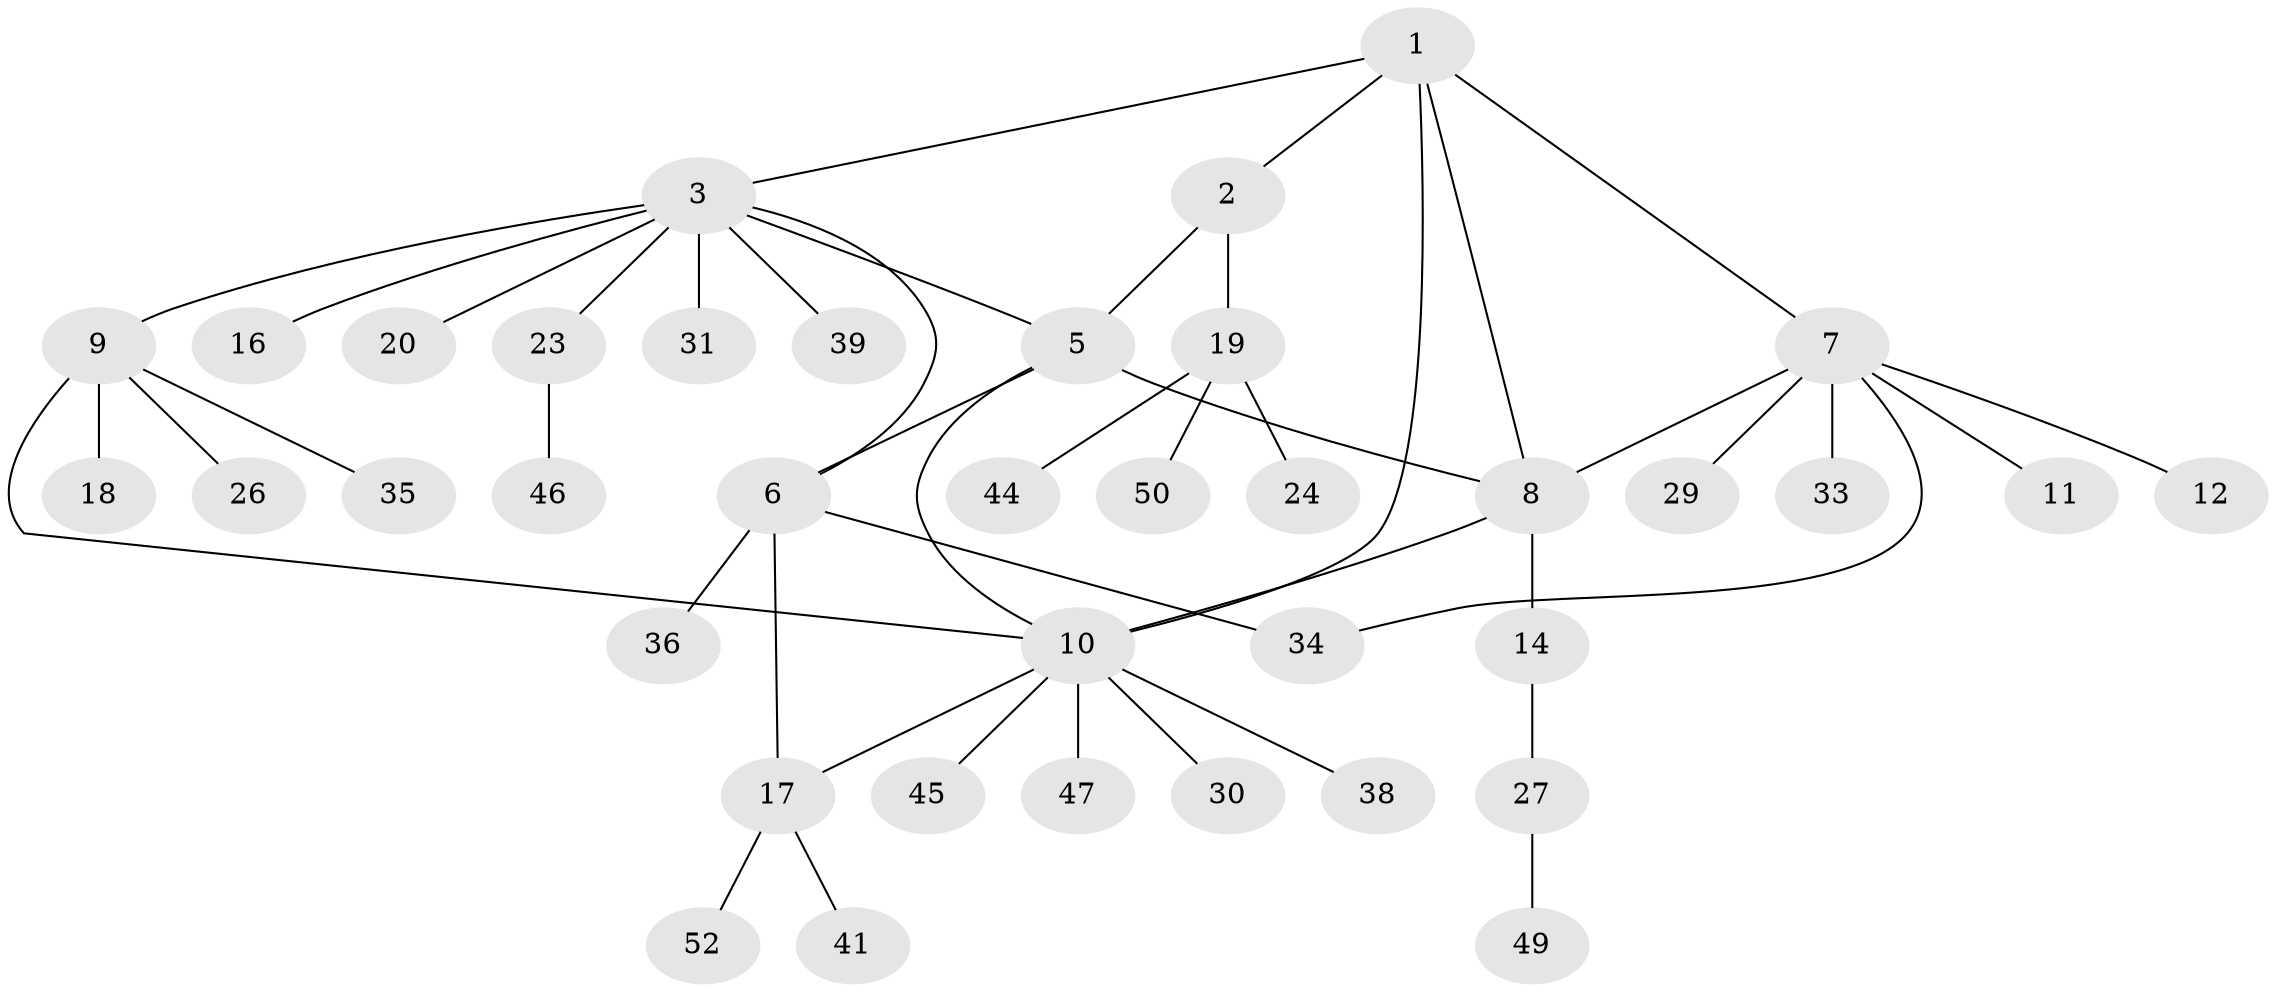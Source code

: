 // original degree distribution, {4: 0.057692307692307696, 5: 0.11538461538461539, 3: 0.057692307692307696, 8: 0.019230769230769232, 9: 0.019230769230769232, 1: 0.5384615384615384, 2: 0.17307692307692307, 6: 0.019230769230769232}
// Generated by graph-tools (version 1.1) at 2025/11/02/27/25 16:11:30]
// undirected, 38 vertices, 46 edges
graph export_dot {
graph [start="1"]
  node [color=gray90,style=filled];
  1 [super="+4"];
  2 [super="+25"];
  3 [super="+15"];
  5 [super="+40"];
  6 [super="+13"];
  7 [super="+48"];
  8;
  9 [super="+22"];
  10 [super="+32"];
  11;
  12;
  14 [super="+28"];
  16;
  17 [super="+21"];
  18;
  19 [super="+51"];
  20;
  23 [super="+37"];
  24;
  26 [super="+43"];
  27 [super="+42"];
  29;
  30;
  31;
  33;
  34;
  35;
  36;
  38;
  39;
  41;
  44;
  45;
  46;
  47;
  49;
  50;
  52;
  1 -- 2;
  1 -- 8;
  1 -- 10;
  1 -- 3;
  1 -- 7;
  2 -- 5;
  2 -- 19;
  3 -- 6;
  3 -- 9;
  3 -- 39;
  3 -- 16;
  3 -- 20;
  3 -- 23;
  3 -- 31;
  3 -- 5;
  5 -- 6;
  5 -- 8;
  5 -- 10;
  6 -- 17;
  6 -- 34;
  6 -- 36;
  7 -- 8;
  7 -- 11;
  7 -- 12;
  7 -- 29;
  7 -- 33;
  7 -- 34;
  8 -- 10;
  8 -- 14;
  9 -- 10;
  9 -- 18;
  9 -- 35;
  9 -- 26;
  10 -- 30;
  10 -- 38;
  10 -- 45;
  10 -- 17;
  10 -- 47;
  14 -- 27;
  17 -- 52;
  17 -- 41;
  19 -- 24;
  19 -- 44;
  19 -- 50;
  23 -- 46;
  27 -- 49;
}
